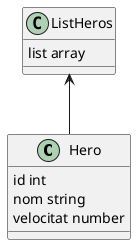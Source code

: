 @startuml

class Hero {
id int
nom string
velocitat number
}

class ListHeros {
list array
}

ListHeros <-- Hero

@enduml
